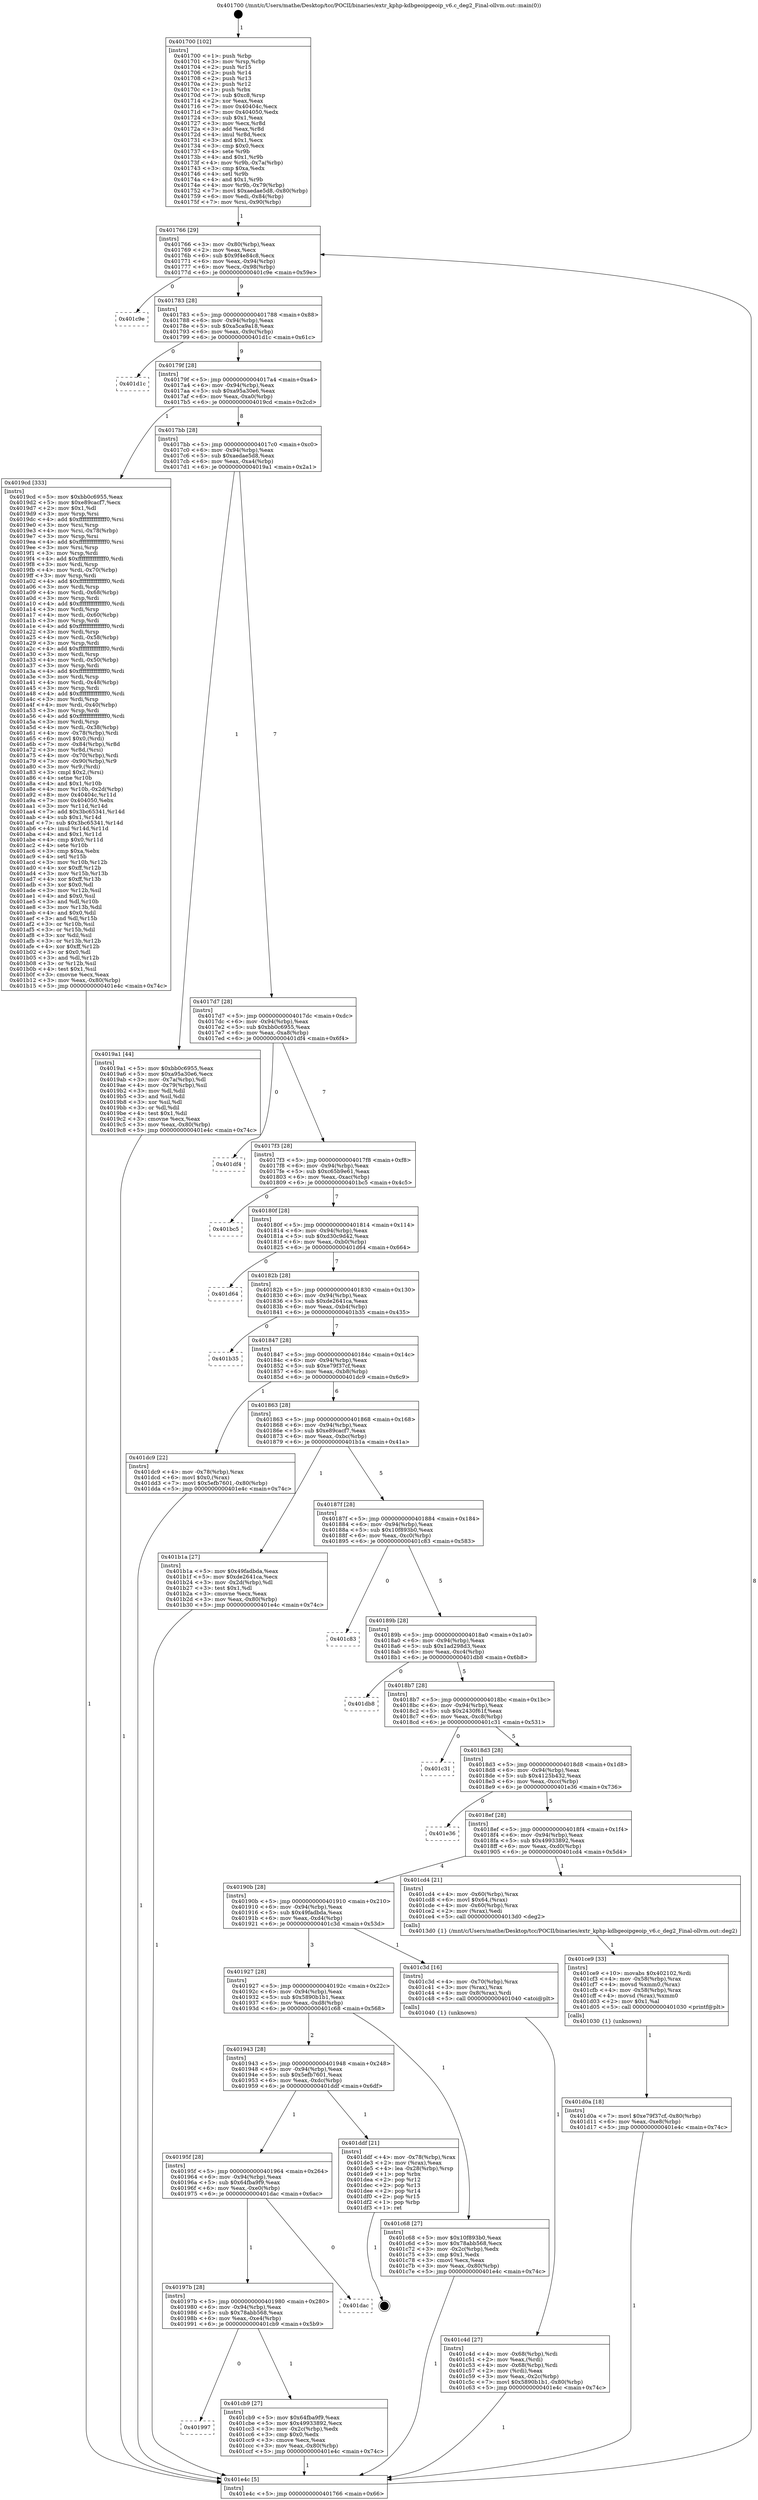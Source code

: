 digraph "0x401700" {
  label = "0x401700 (/mnt/c/Users/mathe/Desktop/tcc/POCII/binaries/extr_kphp-kdbgeoipgeoip_v6.c_deg2_Final-ollvm.out::main(0))"
  labelloc = "t"
  node[shape=record]

  Entry [label="",width=0.3,height=0.3,shape=circle,fillcolor=black,style=filled]
  "0x401766" [label="{
     0x401766 [29]\l
     | [instrs]\l
     &nbsp;&nbsp;0x401766 \<+3\>: mov -0x80(%rbp),%eax\l
     &nbsp;&nbsp;0x401769 \<+2\>: mov %eax,%ecx\l
     &nbsp;&nbsp;0x40176b \<+6\>: sub $0x9f4e84c8,%ecx\l
     &nbsp;&nbsp;0x401771 \<+6\>: mov %eax,-0x94(%rbp)\l
     &nbsp;&nbsp;0x401777 \<+6\>: mov %ecx,-0x98(%rbp)\l
     &nbsp;&nbsp;0x40177d \<+6\>: je 0000000000401c9e \<main+0x59e\>\l
  }"]
  "0x401c9e" [label="{
     0x401c9e\l
  }", style=dashed]
  "0x401783" [label="{
     0x401783 [28]\l
     | [instrs]\l
     &nbsp;&nbsp;0x401783 \<+5\>: jmp 0000000000401788 \<main+0x88\>\l
     &nbsp;&nbsp;0x401788 \<+6\>: mov -0x94(%rbp),%eax\l
     &nbsp;&nbsp;0x40178e \<+5\>: sub $0xa5ca9a18,%eax\l
     &nbsp;&nbsp;0x401793 \<+6\>: mov %eax,-0x9c(%rbp)\l
     &nbsp;&nbsp;0x401799 \<+6\>: je 0000000000401d1c \<main+0x61c\>\l
  }"]
  Exit [label="",width=0.3,height=0.3,shape=circle,fillcolor=black,style=filled,peripheries=2]
  "0x401d1c" [label="{
     0x401d1c\l
  }", style=dashed]
  "0x40179f" [label="{
     0x40179f [28]\l
     | [instrs]\l
     &nbsp;&nbsp;0x40179f \<+5\>: jmp 00000000004017a4 \<main+0xa4\>\l
     &nbsp;&nbsp;0x4017a4 \<+6\>: mov -0x94(%rbp),%eax\l
     &nbsp;&nbsp;0x4017aa \<+5\>: sub $0xa95a30e6,%eax\l
     &nbsp;&nbsp;0x4017af \<+6\>: mov %eax,-0xa0(%rbp)\l
     &nbsp;&nbsp;0x4017b5 \<+6\>: je 00000000004019cd \<main+0x2cd\>\l
  }"]
  "0x401d0a" [label="{
     0x401d0a [18]\l
     | [instrs]\l
     &nbsp;&nbsp;0x401d0a \<+7\>: movl $0xe79f37cf,-0x80(%rbp)\l
     &nbsp;&nbsp;0x401d11 \<+6\>: mov %eax,-0xe8(%rbp)\l
     &nbsp;&nbsp;0x401d17 \<+5\>: jmp 0000000000401e4c \<main+0x74c\>\l
  }"]
  "0x4019cd" [label="{
     0x4019cd [333]\l
     | [instrs]\l
     &nbsp;&nbsp;0x4019cd \<+5\>: mov $0xbb0c6955,%eax\l
     &nbsp;&nbsp;0x4019d2 \<+5\>: mov $0xe89cacf7,%ecx\l
     &nbsp;&nbsp;0x4019d7 \<+2\>: mov $0x1,%dl\l
     &nbsp;&nbsp;0x4019d9 \<+3\>: mov %rsp,%rsi\l
     &nbsp;&nbsp;0x4019dc \<+4\>: add $0xfffffffffffffff0,%rsi\l
     &nbsp;&nbsp;0x4019e0 \<+3\>: mov %rsi,%rsp\l
     &nbsp;&nbsp;0x4019e3 \<+4\>: mov %rsi,-0x78(%rbp)\l
     &nbsp;&nbsp;0x4019e7 \<+3\>: mov %rsp,%rsi\l
     &nbsp;&nbsp;0x4019ea \<+4\>: add $0xfffffffffffffff0,%rsi\l
     &nbsp;&nbsp;0x4019ee \<+3\>: mov %rsi,%rsp\l
     &nbsp;&nbsp;0x4019f1 \<+3\>: mov %rsp,%rdi\l
     &nbsp;&nbsp;0x4019f4 \<+4\>: add $0xfffffffffffffff0,%rdi\l
     &nbsp;&nbsp;0x4019f8 \<+3\>: mov %rdi,%rsp\l
     &nbsp;&nbsp;0x4019fb \<+4\>: mov %rdi,-0x70(%rbp)\l
     &nbsp;&nbsp;0x4019ff \<+3\>: mov %rsp,%rdi\l
     &nbsp;&nbsp;0x401a02 \<+4\>: add $0xfffffffffffffff0,%rdi\l
     &nbsp;&nbsp;0x401a06 \<+3\>: mov %rdi,%rsp\l
     &nbsp;&nbsp;0x401a09 \<+4\>: mov %rdi,-0x68(%rbp)\l
     &nbsp;&nbsp;0x401a0d \<+3\>: mov %rsp,%rdi\l
     &nbsp;&nbsp;0x401a10 \<+4\>: add $0xfffffffffffffff0,%rdi\l
     &nbsp;&nbsp;0x401a14 \<+3\>: mov %rdi,%rsp\l
     &nbsp;&nbsp;0x401a17 \<+4\>: mov %rdi,-0x60(%rbp)\l
     &nbsp;&nbsp;0x401a1b \<+3\>: mov %rsp,%rdi\l
     &nbsp;&nbsp;0x401a1e \<+4\>: add $0xfffffffffffffff0,%rdi\l
     &nbsp;&nbsp;0x401a22 \<+3\>: mov %rdi,%rsp\l
     &nbsp;&nbsp;0x401a25 \<+4\>: mov %rdi,-0x58(%rbp)\l
     &nbsp;&nbsp;0x401a29 \<+3\>: mov %rsp,%rdi\l
     &nbsp;&nbsp;0x401a2c \<+4\>: add $0xfffffffffffffff0,%rdi\l
     &nbsp;&nbsp;0x401a30 \<+3\>: mov %rdi,%rsp\l
     &nbsp;&nbsp;0x401a33 \<+4\>: mov %rdi,-0x50(%rbp)\l
     &nbsp;&nbsp;0x401a37 \<+3\>: mov %rsp,%rdi\l
     &nbsp;&nbsp;0x401a3a \<+4\>: add $0xfffffffffffffff0,%rdi\l
     &nbsp;&nbsp;0x401a3e \<+3\>: mov %rdi,%rsp\l
     &nbsp;&nbsp;0x401a41 \<+4\>: mov %rdi,-0x48(%rbp)\l
     &nbsp;&nbsp;0x401a45 \<+3\>: mov %rsp,%rdi\l
     &nbsp;&nbsp;0x401a48 \<+4\>: add $0xfffffffffffffff0,%rdi\l
     &nbsp;&nbsp;0x401a4c \<+3\>: mov %rdi,%rsp\l
     &nbsp;&nbsp;0x401a4f \<+4\>: mov %rdi,-0x40(%rbp)\l
     &nbsp;&nbsp;0x401a53 \<+3\>: mov %rsp,%rdi\l
     &nbsp;&nbsp;0x401a56 \<+4\>: add $0xfffffffffffffff0,%rdi\l
     &nbsp;&nbsp;0x401a5a \<+3\>: mov %rdi,%rsp\l
     &nbsp;&nbsp;0x401a5d \<+4\>: mov %rdi,-0x38(%rbp)\l
     &nbsp;&nbsp;0x401a61 \<+4\>: mov -0x78(%rbp),%rdi\l
     &nbsp;&nbsp;0x401a65 \<+6\>: movl $0x0,(%rdi)\l
     &nbsp;&nbsp;0x401a6b \<+7\>: mov -0x84(%rbp),%r8d\l
     &nbsp;&nbsp;0x401a72 \<+3\>: mov %r8d,(%rsi)\l
     &nbsp;&nbsp;0x401a75 \<+4\>: mov -0x70(%rbp),%rdi\l
     &nbsp;&nbsp;0x401a79 \<+7\>: mov -0x90(%rbp),%r9\l
     &nbsp;&nbsp;0x401a80 \<+3\>: mov %r9,(%rdi)\l
     &nbsp;&nbsp;0x401a83 \<+3\>: cmpl $0x2,(%rsi)\l
     &nbsp;&nbsp;0x401a86 \<+4\>: setne %r10b\l
     &nbsp;&nbsp;0x401a8a \<+4\>: and $0x1,%r10b\l
     &nbsp;&nbsp;0x401a8e \<+4\>: mov %r10b,-0x2d(%rbp)\l
     &nbsp;&nbsp;0x401a92 \<+8\>: mov 0x40404c,%r11d\l
     &nbsp;&nbsp;0x401a9a \<+7\>: mov 0x404050,%ebx\l
     &nbsp;&nbsp;0x401aa1 \<+3\>: mov %r11d,%r14d\l
     &nbsp;&nbsp;0x401aa4 \<+7\>: add $0x3bc65341,%r14d\l
     &nbsp;&nbsp;0x401aab \<+4\>: sub $0x1,%r14d\l
     &nbsp;&nbsp;0x401aaf \<+7\>: sub $0x3bc65341,%r14d\l
     &nbsp;&nbsp;0x401ab6 \<+4\>: imul %r14d,%r11d\l
     &nbsp;&nbsp;0x401aba \<+4\>: and $0x1,%r11d\l
     &nbsp;&nbsp;0x401abe \<+4\>: cmp $0x0,%r11d\l
     &nbsp;&nbsp;0x401ac2 \<+4\>: sete %r10b\l
     &nbsp;&nbsp;0x401ac6 \<+3\>: cmp $0xa,%ebx\l
     &nbsp;&nbsp;0x401ac9 \<+4\>: setl %r15b\l
     &nbsp;&nbsp;0x401acd \<+3\>: mov %r10b,%r12b\l
     &nbsp;&nbsp;0x401ad0 \<+4\>: xor $0xff,%r12b\l
     &nbsp;&nbsp;0x401ad4 \<+3\>: mov %r15b,%r13b\l
     &nbsp;&nbsp;0x401ad7 \<+4\>: xor $0xff,%r13b\l
     &nbsp;&nbsp;0x401adb \<+3\>: xor $0x0,%dl\l
     &nbsp;&nbsp;0x401ade \<+3\>: mov %r12b,%sil\l
     &nbsp;&nbsp;0x401ae1 \<+4\>: and $0x0,%sil\l
     &nbsp;&nbsp;0x401ae5 \<+3\>: and %dl,%r10b\l
     &nbsp;&nbsp;0x401ae8 \<+3\>: mov %r13b,%dil\l
     &nbsp;&nbsp;0x401aeb \<+4\>: and $0x0,%dil\l
     &nbsp;&nbsp;0x401aef \<+3\>: and %dl,%r15b\l
     &nbsp;&nbsp;0x401af2 \<+3\>: or %r10b,%sil\l
     &nbsp;&nbsp;0x401af5 \<+3\>: or %r15b,%dil\l
     &nbsp;&nbsp;0x401af8 \<+3\>: xor %dil,%sil\l
     &nbsp;&nbsp;0x401afb \<+3\>: or %r13b,%r12b\l
     &nbsp;&nbsp;0x401afe \<+4\>: xor $0xff,%r12b\l
     &nbsp;&nbsp;0x401b02 \<+3\>: or $0x0,%dl\l
     &nbsp;&nbsp;0x401b05 \<+3\>: and %dl,%r12b\l
     &nbsp;&nbsp;0x401b08 \<+3\>: or %r12b,%sil\l
     &nbsp;&nbsp;0x401b0b \<+4\>: test $0x1,%sil\l
     &nbsp;&nbsp;0x401b0f \<+3\>: cmovne %ecx,%eax\l
     &nbsp;&nbsp;0x401b12 \<+3\>: mov %eax,-0x80(%rbp)\l
     &nbsp;&nbsp;0x401b15 \<+5\>: jmp 0000000000401e4c \<main+0x74c\>\l
  }"]
  "0x4017bb" [label="{
     0x4017bb [28]\l
     | [instrs]\l
     &nbsp;&nbsp;0x4017bb \<+5\>: jmp 00000000004017c0 \<main+0xc0\>\l
     &nbsp;&nbsp;0x4017c0 \<+6\>: mov -0x94(%rbp),%eax\l
     &nbsp;&nbsp;0x4017c6 \<+5\>: sub $0xaedae5d8,%eax\l
     &nbsp;&nbsp;0x4017cb \<+6\>: mov %eax,-0xa4(%rbp)\l
     &nbsp;&nbsp;0x4017d1 \<+6\>: je 00000000004019a1 \<main+0x2a1\>\l
  }"]
  "0x401ce9" [label="{
     0x401ce9 [33]\l
     | [instrs]\l
     &nbsp;&nbsp;0x401ce9 \<+10\>: movabs $0x402102,%rdi\l
     &nbsp;&nbsp;0x401cf3 \<+4\>: mov -0x58(%rbp),%rax\l
     &nbsp;&nbsp;0x401cf7 \<+4\>: movsd %xmm0,(%rax)\l
     &nbsp;&nbsp;0x401cfb \<+4\>: mov -0x58(%rbp),%rax\l
     &nbsp;&nbsp;0x401cff \<+4\>: movsd (%rax),%xmm0\l
     &nbsp;&nbsp;0x401d03 \<+2\>: mov $0x1,%al\l
     &nbsp;&nbsp;0x401d05 \<+5\>: call 0000000000401030 \<printf@plt\>\l
     | [calls]\l
     &nbsp;&nbsp;0x401030 \{1\} (unknown)\l
  }"]
  "0x4019a1" [label="{
     0x4019a1 [44]\l
     | [instrs]\l
     &nbsp;&nbsp;0x4019a1 \<+5\>: mov $0xbb0c6955,%eax\l
     &nbsp;&nbsp;0x4019a6 \<+5\>: mov $0xa95a30e6,%ecx\l
     &nbsp;&nbsp;0x4019ab \<+3\>: mov -0x7a(%rbp),%dl\l
     &nbsp;&nbsp;0x4019ae \<+4\>: mov -0x79(%rbp),%sil\l
     &nbsp;&nbsp;0x4019b2 \<+3\>: mov %dl,%dil\l
     &nbsp;&nbsp;0x4019b5 \<+3\>: and %sil,%dil\l
     &nbsp;&nbsp;0x4019b8 \<+3\>: xor %sil,%dl\l
     &nbsp;&nbsp;0x4019bb \<+3\>: or %dl,%dil\l
     &nbsp;&nbsp;0x4019be \<+4\>: test $0x1,%dil\l
     &nbsp;&nbsp;0x4019c2 \<+3\>: cmovne %ecx,%eax\l
     &nbsp;&nbsp;0x4019c5 \<+3\>: mov %eax,-0x80(%rbp)\l
     &nbsp;&nbsp;0x4019c8 \<+5\>: jmp 0000000000401e4c \<main+0x74c\>\l
  }"]
  "0x4017d7" [label="{
     0x4017d7 [28]\l
     | [instrs]\l
     &nbsp;&nbsp;0x4017d7 \<+5\>: jmp 00000000004017dc \<main+0xdc\>\l
     &nbsp;&nbsp;0x4017dc \<+6\>: mov -0x94(%rbp),%eax\l
     &nbsp;&nbsp;0x4017e2 \<+5\>: sub $0xbb0c6955,%eax\l
     &nbsp;&nbsp;0x4017e7 \<+6\>: mov %eax,-0xa8(%rbp)\l
     &nbsp;&nbsp;0x4017ed \<+6\>: je 0000000000401df4 \<main+0x6f4\>\l
  }"]
  "0x401e4c" [label="{
     0x401e4c [5]\l
     | [instrs]\l
     &nbsp;&nbsp;0x401e4c \<+5\>: jmp 0000000000401766 \<main+0x66\>\l
  }"]
  "0x401700" [label="{
     0x401700 [102]\l
     | [instrs]\l
     &nbsp;&nbsp;0x401700 \<+1\>: push %rbp\l
     &nbsp;&nbsp;0x401701 \<+3\>: mov %rsp,%rbp\l
     &nbsp;&nbsp;0x401704 \<+2\>: push %r15\l
     &nbsp;&nbsp;0x401706 \<+2\>: push %r14\l
     &nbsp;&nbsp;0x401708 \<+2\>: push %r13\l
     &nbsp;&nbsp;0x40170a \<+2\>: push %r12\l
     &nbsp;&nbsp;0x40170c \<+1\>: push %rbx\l
     &nbsp;&nbsp;0x40170d \<+7\>: sub $0xc8,%rsp\l
     &nbsp;&nbsp;0x401714 \<+2\>: xor %eax,%eax\l
     &nbsp;&nbsp;0x401716 \<+7\>: mov 0x40404c,%ecx\l
     &nbsp;&nbsp;0x40171d \<+7\>: mov 0x404050,%edx\l
     &nbsp;&nbsp;0x401724 \<+3\>: sub $0x1,%eax\l
     &nbsp;&nbsp;0x401727 \<+3\>: mov %ecx,%r8d\l
     &nbsp;&nbsp;0x40172a \<+3\>: add %eax,%r8d\l
     &nbsp;&nbsp;0x40172d \<+4\>: imul %r8d,%ecx\l
     &nbsp;&nbsp;0x401731 \<+3\>: and $0x1,%ecx\l
     &nbsp;&nbsp;0x401734 \<+3\>: cmp $0x0,%ecx\l
     &nbsp;&nbsp;0x401737 \<+4\>: sete %r9b\l
     &nbsp;&nbsp;0x40173b \<+4\>: and $0x1,%r9b\l
     &nbsp;&nbsp;0x40173f \<+4\>: mov %r9b,-0x7a(%rbp)\l
     &nbsp;&nbsp;0x401743 \<+3\>: cmp $0xa,%edx\l
     &nbsp;&nbsp;0x401746 \<+4\>: setl %r9b\l
     &nbsp;&nbsp;0x40174a \<+4\>: and $0x1,%r9b\l
     &nbsp;&nbsp;0x40174e \<+4\>: mov %r9b,-0x79(%rbp)\l
     &nbsp;&nbsp;0x401752 \<+7\>: movl $0xaedae5d8,-0x80(%rbp)\l
     &nbsp;&nbsp;0x401759 \<+6\>: mov %edi,-0x84(%rbp)\l
     &nbsp;&nbsp;0x40175f \<+7\>: mov %rsi,-0x90(%rbp)\l
  }"]
  "0x401997" [label="{
     0x401997\l
  }", style=dashed]
  "0x401cb9" [label="{
     0x401cb9 [27]\l
     | [instrs]\l
     &nbsp;&nbsp;0x401cb9 \<+5\>: mov $0x64fba9f9,%eax\l
     &nbsp;&nbsp;0x401cbe \<+5\>: mov $0x49933892,%ecx\l
     &nbsp;&nbsp;0x401cc3 \<+3\>: mov -0x2c(%rbp),%edx\l
     &nbsp;&nbsp;0x401cc6 \<+3\>: cmp $0x0,%edx\l
     &nbsp;&nbsp;0x401cc9 \<+3\>: cmove %ecx,%eax\l
     &nbsp;&nbsp;0x401ccc \<+3\>: mov %eax,-0x80(%rbp)\l
     &nbsp;&nbsp;0x401ccf \<+5\>: jmp 0000000000401e4c \<main+0x74c\>\l
  }"]
  "0x401df4" [label="{
     0x401df4\l
  }", style=dashed]
  "0x4017f3" [label="{
     0x4017f3 [28]\l
     | [instrs]\l
     &nbsp;&nbsp;0x4017f3 \<+5\>: jmp 00000000004017f8 \<main+0xf8\>\l
     &nbsp;&nbsp;0x4017f8 \<+6\>: mov -0x94(%rbp),%eax\l
     &nbsp;&nbsp;0x4017fe \<+5\>: sub $0xc65b9e61,%eax\l
     &nbsp;&nbsp;0x401803 \<+6\>: mov %eax,-0xac(%rbp)\l
     &nbsp;&nbsp;0x401809 \<+6\>: je 0000000000401bc5 \<main+0x4c5\>\l
  }"]
  "0x40197b" [label="{
     0x40197b [28]\l
     | [instrs]\l
     &nbsp;&nbsp;0x40197b \<+5\>: jmp 0000000000401980 \<main+0x280\>\l
     &nbsp;&nbsp;0x401980 \<+6\>: mov -0x94(%rbp),%eax\l
     &nbsp;&nbsp;0x401986 \<+5\>: sub $0x78abb568,%eax\l
     &nbsp;&nbsp;0x40198b \<+6\>: mov %eax,-0xe4(%rbp)\l
     &nbsp;&nbsp;0x401991 \<+6\>: je 0000000000401cb9 \<main+0x5b9\>\l
  }"]
  "0x401bc5" [label="{
     0x401bc5\l
  }", style=dashed]
  "0x40180f" [label="{
     0x40180f [28]\l
     | [instrs]\l
     &nbsp;&nbsp;0x40180f \<+5\>: jmp 0000000000401814 \<main+0x114\>\l
     &nbsp;&nbsp;0x401814 \<+6\>: mov -0x94(%rbp),%eax\l
     &nbsp;&nbsp;0x40181a \<+5\>: sub $0xd30c9d42,%eax\l
     &nbsp;&nbsp;0x40181f \<+6\>: mov %eax,-0xb0(%rbp)\l
     &nbsp;&nbsp;0x401825 \<+6\>: je 0000000000401d64 \<main+0x664\>\l
  }"]
  "0x401dac" [label="{
     0x401dac\l
  }", style=dashed]
  "0x401d64" [label="{
     0x401d64\l
  }", style=dashed]
  "0x40182b" [label="{
     0x40182b [28]\l
     | [instrs]\l
     &nbsp;&nbsp;0x40182b \<+5\>: jmp 0000000000401830 \<main+0x130\>\l
     &nbsp;&nbsp;0x401830 \<+6\>: mov -0x94(%rbp),%eax\l
     &nbsp;&nbsp;0x401836 \<+5\>: sub $0xde2641ca,%eax\l
     &nbsp;&nbsp;0x40183b \<+6\>: mov %eax,-0xb4(%rbp)\l
     &nbsp;&nbsp;0x401841 \<+6\>: je 0000000000401b35 \<main+0x435\>\l
  }"]
  "0x40195f" [label="{
     0x40195f [28]\l
     | [instrs]\l
     &nbsp;&nbsp;0x40195f \<+5\>: jmp 0000000000401964 \<main+0x264\>\l
     &nbsp;&nbsp;0x401964 \<+6\>: mov -0x94(%rbp),%eax\l
     &nbsp;&nbsp;0x40196a \<+5\>: sub $0x64fba9f9,%eax\l
     &nbsp;&nbsp;0x40196f \<+6\>: mov %eax,-0xe0(%rbp)\l
     &nbsp;&nbsp;0x401975 \<+6\>: je 0000000000401dac \<main+0x6ac\>\l
  }"]
  "0x401b35" [label="{
     0x401b35\l
  }", style=dashed]
  "0x401847" [label="{
     0x401847 [28]\l
     | [instrs]\l
     &nbsp;&nbsp;0x401847 \<+5\>: jmp 000000000040184c \<main+0x14c\>\l
     &nbsp;&nbsp;0x40184c \<+6\>: mov -0x94(%rbp),%eax\l
     &nbsp;&nbsp;0x401852 \<+5\>: sub $0xe79f37cf,%eax\l
     &nbsp;&nbsp;0x401857 \<+6\>: mov %eax,-0xb8(%rbp)\l
     &nbsp;&nbsp;0x40185d \<+6\>: je 0000000000401dc9 \<main+0x6c9\>\l
  }"]
  "0x401ddf" [label="{
     0x401ddf [21]\l
     | [instrs]\l
     &nbsp;&nbsp;0x401ddf \<+4\>: mov -0x78(%rbp),%rax\l
     &nbsp;&nbsp;0x401de3 \<+2\>: mov (%rax),%eax\l
     &nbsp;&nbsp;0x401de5 \<+4\>: lea -0x28(%rbp),%rsp\l
     &nbsp;&nbsp;0x401de9 \<+1\>: pop %rbx\l
     &nbsp;&nbsp;0x401dea \<+2\>: pop %r12\l
     &nbsp;&nbsp;0x401dec \<+2\>: pop %r13\l
     &nbsp;&nbsp;0x401dee \<+2\>: pop %r14\l
     &nbsp;&nbsp;0x401df0 \<+2\>: pop %r15\l
     &nbsp;&nbsp;0x401df2 \<+1\>: pop %rbp\l
     &nbsp;&nbsp;0x401df3 \<+1\>: ret\l
  }"]
  "0x401dc9" [label="{
     0x401dc9 [22]\l
     | [instrs]\l
     &nbsp;&nbsp;0x401dc9 \<+4\>: mov -0x78(%rbp),%rax\l
     &nbsp;&nbsp;0x401dcd \<+6\>: movl $0x0,(%rax)\l
     &nbsp;&nbsp;0x401dd3 \<+7\>: movl $0x5efb7601,-0x80(%rbp)\l
     &nbsp;&nbsp;0x401dda \<+5\>: jmp 0000000000401e4c \<main+0x74c\>\l
  }"]
  "0x401863" [label="{
     0x401863 [28]\l
     | [instrs]\l
     &nbsp;&nbsp;0x401863 \<+5\>: jmp 0000000000401868 \<main+0x168\>\l
     &nbsp;&nbsp;0x401868 \<+6\>: mov -0x94(%rbp),%eax\l
     &nbsp;&nbsp;0x40186e \<+5\>: sub $0xe89cacf7,%eax\l
     &nbsp;&nbsp;0x401873 \<+6\>: mov %eax,-0xbc(%rbp)\l
     &nbsp;&nbsp;0x401879 \<+6\>: je 0000000000401b1a \<main+0x41a\>\l
  }"]
  "0x401943" [label="{
     0x401943 [28]\l
     | [instrs]\l
     &nbsp;&nbsp;0x401943 \<+5\>: jmp 0000000000401948 \<main+0x248\>\l
     &nbsp;&nbsp;0x401948 \<+6\>: mov -0x94(%rbp),%eax\l
     &nbsp;&nbsp;0x40194e \<+5\>: sub $0x5efb7601,%eax\l
     &nbsp;&nbsp;0x401953 \<+6\>: mov %eax,-0xdc(%rbp)\l
     &nbsp;&nbsp;0x401959 \<+6\>: je 0000000000401ddf \<main+0x6df\>\l
  }"]
  "0x401b1a" [label="{
     0x401b1a [27]\l
     | [instrs]\l
     &nbsp;&nbsp;0x401b1a \<+5\>: mov $0x49fadbda,%eax\l
     &nbsp;&nbsp;0x401b1f \<+5\>: mov $0xde2641ca,%ecx\l
     &nbsp;&nbsp;0x401b24 \<+3\>: mov -0x2d(%rbp),%dl\l
     &nbsp;&nbsp;0x401b27 \<+3\>: test $0x1,%dl\l
     &nbsp;&nbsp;0x401b2a \<+3\>: cmovne %ecx,%eax\l
     &nbsp;&nbsp;0x401b2d \<+3\>: mov %eax,-0x80(%rbp)\l
     &nbsp;&nbsp;0x401b30 \<+5\>: jmp 0000000000401e4c \<main+0x74c\>\l
  }"]
  "0x40187f" [label="{
     0x40187f [28]\l
     | [instrs]\l
     &nbsp;&nbsp;0x40187f \<+5\>: jmp 0000000000401884 \<main+0x184\>\l
     &nbsp;&nbsp;0x401884 \<+6\>: mov -0x94(%rbp),%eax\l
     &nbsp;&nbsp;0x40188a \<+5\>: sub $0x10f893b0,%eax\l
     &nbsp;&nbsp;0x40188f \<+6\>: mov %eax,-0xc0(%rbp)\l
     &nbsp;&nbsp;0x401895 \<+6\>: je 0000000000401c83 \<main+0x583\>\l
  }"]
  "0x401c68" [label="{
     0x401c68 [27]\l
     | [instrs]\l
     &nbsp;&nbsp;0x401c68 \<+5\>: mov $0x10f893b0,%eax\l
     &nbsp;&nbsp;0x401c6d \<+5\>: mov $0x78abb568,%ecx\l
     &nbsp;&nbsp;0x401c72 \<+3\>: mov -0x2c(%rbp),%edx\l
     &nbsp;&nbsp;0x401c75 \<+3\>: cmp $0x1,%edx\l
     &nbsp;&nbsp;0x401c78 \<+3\>: cmovl %ecx,%eax\l
     &nbsp;&nbsp;0x401c7b \<+3\>: mov %eax,-0x80(%rbp)\l
     &nbsp;&nbsp;0x401c7e \<+5\>: jmp 0000000000401e4c \<main+0x74c\>\l
  }"]
  "0x401c83" [label="{
     0x401c83\l
  }", style=dashed]
  "0x40189b" [label="{
     0x40189b [28]\l
     | [instrs]\l
     &nbsp;&nbsp;0x40189b \<+5\>: jmp 00000000004018a0 \<main+0x1a0\>\l
     &nbsp;&nbsp;0x4018a0 \<+6\>: mov -0x94(%rbp),%eax\l
     &nbsp;&nbsp;0x4018a6 \<+5\>: sub $0x1ad298d3,%eax\l
     &nbsp;&nbsp;0x4018ab \<+6\>: mov %eax,-0xc4(%rbp)\l
     &nbsp;&nbsp;0x4018b1 \<+6\>: je 0000000000401db8 \<main+0x6b8\>\l
  }"]
  "0x401c4d" [label="{
     0x401c4d [27]\l
     | [instrs]\l
     &nbsp;&nbsp;0x401c4d \<+4\>: mov -0x68(%rbp),%rdi\l
     &nbsp;&nbsp;0x401c51 \<+2\>: mov %eax,(%rdi)\l
     &nbsp;&nbsp;0x401c53 \<+4\>: mov -0x68(%rbp),%rdi\l
     &nbsp;&nbsp;0x401c57 \<+2\>: mov (%rdi),%eax\l
     &nbsp;&nbsp;0x401c59 \<+3\>: mov %eax,-0x2c(%rbp)\l
     &nbsp;&nbsp;0x401c5c \<+7\>: movl $0x5890b1b1,-0x80(%rbp)\l
     &nbsp;&nbsp;0x401c63 \<+5\>: jmp 0000000000401e4c \<main+0x74c\>\l
  }"]
  "0x401db8" [label="{
     0x401db8\l
  }", style=dashed]
  "0x4018b7" [label="{
     0x4018b7 [28]\l
     | [instrs]\l
     &nbsp;&nbsp;0x4018b7 \<+5\>: jmp 00000000004018bc \<main+0x1bc\>\l
     &nbsp;&nbsp;0x4018bc \<+6\>: mov -0x94(%rbp),%eax\l
     &nbsp;&nbsp;0x4018c2 \<+5\>: sub $0x2430f61f,%eax\l
     &nbsp;&nbsp;0x4018c7 \<+6\>: mov %eax,-0xc8(%rbp)\l
     &nbsp;&nbsp;0x4018cd \<+6\>: je 0000000000401c31 \<main+0x531\>\l
  }"]
  "0x401927" [label="{
     0x401927 [28]\l
     | [instrs]\l
     &nbsp;&nbsp;0x401927 \<+5\>: jmp 000000000040192c \<main+0x22c\>\l
     &nbsp;&nbsp;0x40192c \<+6\>: mov -0x94(%rbp),%eax\l
     &nbsp;&nbsp;0x401932 \<+5\>: sub $0x5890b1b1,%eax\l
     &nbsp;&nbsp;0x401937 \<+6\>: mov %eax,-0xd8(%rbp)\l
     &nbsp;&nbsp;0x40193d \<+6\>: je 0000000000401c68 \<main+0x568\>\l
  }"]
  "0x401c31" [label="{
     0x401c31\l
  }", style=dashed]
  "0x4018d3" [label="{
     0x4018d3 [28]\l
     | [instrs]\l
     &nbsp;&nbsp;0x4018d3 \<+5\>: jmp 00000000004018d8 \<main+0x1d8\>\l
     &nbsp;&nbsp;0x4018d8 \<+6\>: mov -0x94(%rbp),%eax\l
     &nbsp;&nbsp;0x4018de \<+5\>: sub $0x4125b432,%eax\l
     &nbsp;&nbsp;0x4018e3 \<+6\>: mov %eax,-0xcc(%rbp)\l
     &nbsp;&nbsp;0x4018e9 \<+6\>: je 0000000000401e36 \<main+0x736\>\l
  }"]
  "0x401c3d" [label="{
     0x401c3d [16]\l
     | [instrs]\l
     &nbsp;&nbsp;0x401c3d \<+4\>: mov -0x70(%rbp),%rax\l
     &nbsp;&nbsp;0x401c41 \<+3\>: mov (%rax),%rax\l
     &nbsp;&nbsp;0x401c44 \<+4\>: mov 0x8(%rax),%rdi\l
     &nbsp;&nbsp;0x401c48 \<+5\>: call 0000000000401040 \<atoi@plt\>\l
     | [calls]\l
     &nbsp;&nbsp;0x401040 \{1\} (unknown)\l
  }"]
  "0x401e36" [label="{
     0x401e36\l
  }", style=dashed]
  "0x4018ef" [label="{
     0x4018ef [28]\l
     | [instrs]\l
     &nbsp;&nbsp;0x4018ef \<+5\>: jmp 00000000004018f4 \<main+0x1f4\>\l
     &nbsp;&nbsp;0x4018f4 \<+6\>: mov -0x94(%rbp),%eax\l
     &nbsp;&nbsp;0x4018fa \<+5\>: sub $0x49933892,%eax\l
     &nbsp;&nbsp;0x4018ff \<+6\>: mov %eax,-0xd0(%rbp)\l
     &nbsp;&nbsp;0x401905 \<+6\>: je 0000000000401cd4 \<main+0x5d4\>\l
  }"]
  "0x40190b" [label="{
     0x40190b [28]\l
     | [instrs]\l
     &nbsp;&nbsp;0x40190b \<+5\>: jmp 0000000000401910 \<main+0x210\>\l
     &nbsp;&nbsp;0x401910 \<+6\>: mov -0x94(%rbp),%eax\l
     &nbsp;&nbsp;0x401916 \<+5\>: sub $0x49fadbda,%eax\l
     &nbsp;&nbsp;0x40191b \<+6\>: mov %eax,-0xd4(%rbp)\l
     &nbsp;&nbsp;0x401921 \<+6\>: je 0000000000401c3d \<main+0x53d\>\l
  }"]
  "0x401cd4" [label="{
     0x401cd4 [21]\l
     | [instrs]\l
     &nbsp;&nbsp;0x401cd4 \<+4\>: mov -0x60(%rbp),%rax\l
     &nbsp;&nbsp;0x401cd8 \<+6\>: movl $0x64,(%rax)\l
     &nbsp;&nbsp;0x401cde \<+4\>: mov -0x60(%rbp),%rax\l
     &nbsp;&nbsp;0x401ce2 \<+2\>: mov (%rax),%edi\l
     &nbsp;&nbsp;0x401ce4 \<+5\>: call 00000000004013d0 \<deg2\>\l
     | [calls]\l
     &nbsp;&nbsp;0x4013d0 \{1\} (/mnt/c/Users/mathe/Desktop/tcc/POCII/binaries/extr_kphp-kdbgeoipgeoip_v6.c_deg2_Final-ollvm.out::deg2)\l
  }"]
  Entry -> "0x401700" [label=" 1"]
  "0x401766" -> "0x401c9e" [label=" 0"]
  "0x401766" -> "0x401783" [label=" 9"]
  "0x401ddf" -> Exit [label=" 1"]
  "0x401783" -> "0x401d1c" [label=" 0"]
  "0x401783" -> "0x40179f" [label=" 9"]
  "0x401dc9" -> "0x401e4c" [label=" 1"]
  "0x40179f" -> "0x4019cd" [label=" 1"]
  "0x40179f" -> "0x4017bb" [label=" 8"]
  "0x401d0a" -> "0x401e4c" [label=" 1"]
  "0x4017bb" -> "0x4019a1" [label=" 1"]
  "0x4017bb" -> "0x4017d7" [label=" 7"]
  "0x4019a1" -> "0x401e4c" [label=" 1"]
  "0x401700" -> "0x401766" [label=" 1"]
  "0x401e4c" -> "0x401766" [label=" 8"]
  "0x401ce9" -> "0x401d0a" [label=" 1"]
  "0x4019cd" -> "0x401e4c" [label=" 1"]
  "0x401cd4" -> "0x401ce9" [label=" 1"]
  "0x4017d7" -> "0x401df4" [label=" 0"]
  "0x4017d7" -> "0x4017f3" [label=" 7"]
  "0x401cb9" -> "0x401e4c" [label=" 1"]
  "0x4017f3" -> "0x401bc5" [label=" 0"]
  "0x4017f3" -> "0x40180f" [label=" 7"]
  "0x40197b" -> "0x401cb9" [label=" 1"]
  "0x40180f" -> "0x401d64" [label=" 0"]
  "0x40180f" -> "0x40182b" [label=" 7"]
  "0x40197b" -> "0x401997" [label=" 0"]
  "0x40182b" -> "0x401b35" [label=" 0"]
  "0x40182b" -> "0x401847" [label=" 7"]
  "0x40195f" -> "0x401dac" [label=" 0"]
  "0x401847" -> "0x401dc9" [label=" 1"]
  "0x401847" -> "0x401863" [label=" 6"]
  "0x40195f" -> "0x40197b" [label=" 1"]
  "0x401863" -> "0x401b1a" [label=" 1"]
  "0x401863" -> "0x40187f" [label=" 5"]
  "0x401b1a" -> "0x401e4c" [label=" 1"]
  "0x401943" -> "0x401ddf" [label=" 1"]
  "0x40187f" -> "0x401c83" [label=" 0"]
  "0x40187f" -> "0x40189b" [label=" 5"]
  "0x401943" -> "0x40195f" [label=" 1"]
  "0x40189b" -> "0x401db8" [label=" 0"]
  "0x40189b" -> "0x4018b7" [label=" 5"]
  "0x401927" -> "0x401943" [label=" 2"]
  "0x4018b7" -> "0x401c31" [label=" 0"]
  "0x4018b7" -> "0x4018d3" [label=" 5"]
  "0x401927" -> "0x401c68" [label=" 1"]
  "0x4018d3" -> "0x401e36" [label=" 0"]
  "0x4018d3" -> "0x4018ef" [label=" 5"]
  "0x401c68" -> "0x401e4c" [label=" 1"]
  "0x4018ef" -> "0x401cd4" [label=" 1"]
  "0x4018ef" -> "0x40190b" [label=" 4"]
  "0x401c4d" -> "0x401e4c" [label=" 1"]
  "0x40190b" -> "0x401c3d" [label=" 1"]
  "0x40190b" -> "0x401927" [label=" 3"]
  "0x401c3d" -> "0x401c4d" [label=" 1"]
}
